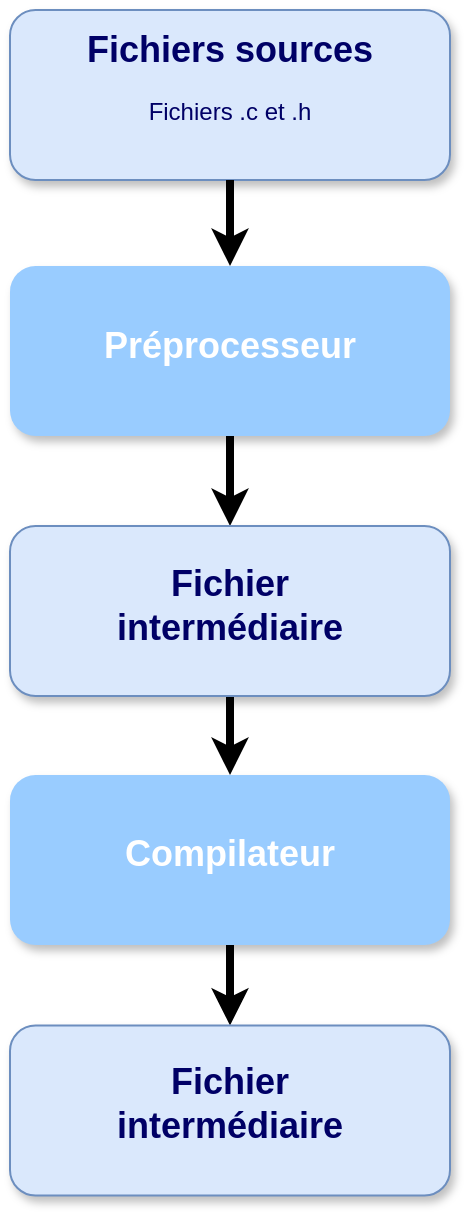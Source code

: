<mxfile version="11.2.4" type="device" pages="1"><diagram name="Page-1" id="fbcf5db9-b524-4cd4-e4f3-379dc89c3999"><mxGraphModel dx="2258" dy="1335" grid="1" gridSize="10" guides="1" tooltips="1" connect="1" arrows="1" fold="1" page="1" pageScale="1" pageWidth="850" pageHeight="1100" background="#ffffff" math="0" shadow="0"><root><mxCell id="0"/><mxCell id="1" parent="0"/><mxCell id="2a0f93b5c73ef8e7-2" value="" style="rounded=1;whiteSpace=wrap;html=1;strokeColor=#6c8ebf;strokeWidth=1;fillColor=#dae8fc;fontSize=13;align=center;gradientDirection=east;verticalAlign=top;shadow=1;" parent="1" vertex="1"><mxGeometry x="250" y="82" width="220" height="85" as="geometry"/></mxCell><mxCell id="2a0f93b5c73ef8e7-18" value="&lt;h1&gt;&lt;font color=&quot;#000066&quot;&gt;Fichiers sources&lt;br&gt;&lt;/font&gt;&lt;/h1&gt;&lt;p&gt;&lt;font style=&quot;font-size: 12px&quot; color=&quot;#000066&quot;&gt;Fichiers .c et .h&lt;/font&gt;&lt;font color=&quot;#0000CC&quot;&gt;&lt;br&gt;&lt;/font&gt;&lt;/p&gt;" style="text;html=1;spacing=5;spacingTop=-20;whiteSpace=wrap;overflow=hidden;strokeColor=none;strokeWidth=4;fillColor=none;gradientColor=#007FFF;fontSize=9;fontColor=#FFFFFF;align=center;" parent="1" vertex="1"><mxGeometry x="280" y="90" width="160" height="77" as="geometry"/></mxCell><mxCell id="lukMdjWqDwAjnNsKPnMt-2" value="" style="endArrow=classic;html=1;exitX=0.5;exitY=1;exitDx=0;exitDy=0;strokeWidth=4;entryX=0.5;entryY=0;entryDx=0;entryDy=0;" edge="1" parent="1" source="2a0f93b5c73ef8e7-18" target="lukMdjWqDwAjnNsKPnMt-3"><mxGeometry width="50" height="50" relative="1" as="geometry"><mxPoint x="255" y="226" as="sourcePoint"/><mxPoint x="360" y="206" as="targetPoint"/></mxGeometry></mxCell><mxCell id="lukMdjWqDwAjnNsKPnMt-11" value="" style="edgeStyle=orthogonalEdgeStyle;rounded=0;orthogonalLoop=1;jettySize=auto;html=1;strokeWidth=4;entryX=0.5;entryY=0;entryDx=0;entryDy=0;" edge="1" parent="1" source="lukMdjWqDwAjnNsKPnMt-3" target="lukMdjWqDwAjnNsKPnMt-8"><mxGeometry relative="1" as="geometry"/></mxCell><mxCell id="lukMdjWqDwAjnNsKPnMt-3" value="" style="rounded=1;whiteSpace=wrap;html=1;strokeColor=none;strokeWidth=1;fillColor=#99CCFF;fontSize=13;fontColor=#FFFFFF;align=center;gradientColor=none;gradientDirection=east;verticalAlign=top;shadow=1;" vertex="1" parent="1"><mxGeometry x="250" y="210" width="220" height="85" as="geometry"/></mxCell><mxCell id="lukMdjWqDwAjnNsKPnMt-4" value="&lt;h1&gt;Préprocesseur&lt;br&gt;&lt;/h1&gt;&lt;p&gt;&lt;br&gt;&lt;/p&gt;" style="text;html=1;spacing=5;spacingTop=-20;whiteSpace=wrap;overflow=hidden;strokeColor=none;strokeWidth=4;fillColor=none;gradientColor=#007FFF;fontSize=9;fontColor=#FFFFFF;align=center;" vertex="1" parent="1"><mxGeometry x="280" y="237.5" width="160" height="30" as="geometry"/></mxCell><mxCell id="lukMdjWqDwAjnNsKPnMt-14" value="" style="edgeStyle=orthogonalEdgeStyle;rounded=0;orthogonalLoop=1;jettySize=auto;html=1;strokeWidth=4;entryX=0.5;entryY=0;entryDx=0;entryDy=0;" edge="1" parent="1" source="lukMdjWqDwAjnNsKPnMt-8" target="lukMdjWqDwAjnNsKPnMt-12"><mxGeometry relative="1" as="geometry"/></mxCell><mxCell id="lukMdjWqDwAjnNsKPnMt-8" value="" style="rounded=1;whiteSpace=wrap;html=1;strokeColor=#6c8ebf;strokeWidth=1;fillColor=#dae8fc;fontSize=13;align=center;gradientDirection=east;verticalAlign=top;shadow=1;" vertex="1" parent="1"><mxGeometry x="250" y="340" width="220" height="85" as="geometry"/></mxCell><mxCell id="lukMdjWqDwAjnNsKPnMt-9" value="&lt;h1&gt;&lt;font color=&quot;#000066&quot;&gt;Fichier intermédiaire&lt;br&gt;&lt;/font&gt;&lt;/h1&gt;" style="text;html=1;spacing=5;spacingTop=-20;whiteSpace=wrap;overflow=hidden;strokeColor=none;strokeWidth=4;fillColor=none;gradientColor=#007FFF;fontSize=9;fontColor=#FFFFFF;align=center;" vertex="1" parent="1"><mxGeometry x="280" y="356.5" width="160" height="52" as="geometry"/></mxCell><mxCell id="lukMdjWqDwAjnNsKPnMt-17" value="" style="edgeStyle=orthogonalEdgeStyle;rounded=0;orthogonalLoop=1;jettySize=auto;html=1;strokeWidth=4;entryX=0.5;entryY=0;entryDx=0;entryDy=0;" edge="1" parent="1" source="lukMdjWqDwAjnNsKPnMt-12" target="lukMdjWqDwAjnNsKPnMt-15"><mxGeometry relative="1" as="geometry"/></mxCell><mxCell id="lukMdjWqDwAjnNsKPnMt-12" value="" style="rounded=1;whiteSpace=wrap;html=1;strokeColor=none;strokeWidth=1;fillColor=#99CCFF;fontSize=13;fontColor=#FFFFFF;align=center;gradientColor=none;gradientDirection=east;verticalAlign=top;shadow=1;" vertex="1" parent="1"><mxGeometry x="250" y="464.5" width="220" height="85" as="geometry"/></mxCell><mxCell id="lukMdjWqDwAjnNsKPnMt-13" value="&lt;h1&gt;Compilateur&lt;br&gt;&lt;/h1&gt;&lt;p&gt;&lt;br&gt;&lt;/p&gt;" style="text;html=1;spacing=5;spacingTop=-20;whiteSpace=wrap;overflow=hidden;strokeColor=none;strokeWidth=4;fillColor=none;gradientColor=#007FFF;fontSize=9;fontColor=#FFFFFF;align=center;" vertex="1" parent="1"><mxGeometry x="280" y="492" width="160" height="30" as="geometry"/></mxCell><mxCell id="lukMdjWqDwAjnNsKPnMt-15" value="" style="rounded=1;whiteSpace=wrap;html=1;strokeColor=#6c8ebf;strokeWidth=1;fillColor=#dae8fc;fontSize=13;align=center;gradientDirection=east;verticalAlign=top;shadow=1;" vertex="1" parent="1"><mxGeometry x="250" y="589.759" width="220" height="85" as="geometry"/></mxCell><mxCell id="lukMdjWqDwAjnNsKPnMt-16" value="&lt;h1&gt;&lt;font color=&quot;#000066&quot;&gt;Fichier intermédiaire&lt;br&gt;&lt;/font&gt;&lt;/h1&gt;" style="text;html=1;spacing=5;spacingTop=-20;whiteSpace=wrap;overflow=hidden;strokeColor=none;strokeWidth=4;fillColor=none;gradientColor=#007FFF;fontSize=9;fontColor=#FFFFFF;align=center;" vertex="1" parent="1"><mxGeometry x="280" y="606.259" width="160" height="52" as="geometry"/></mxCell></root></mxGraphModel></diagram></mxfile>